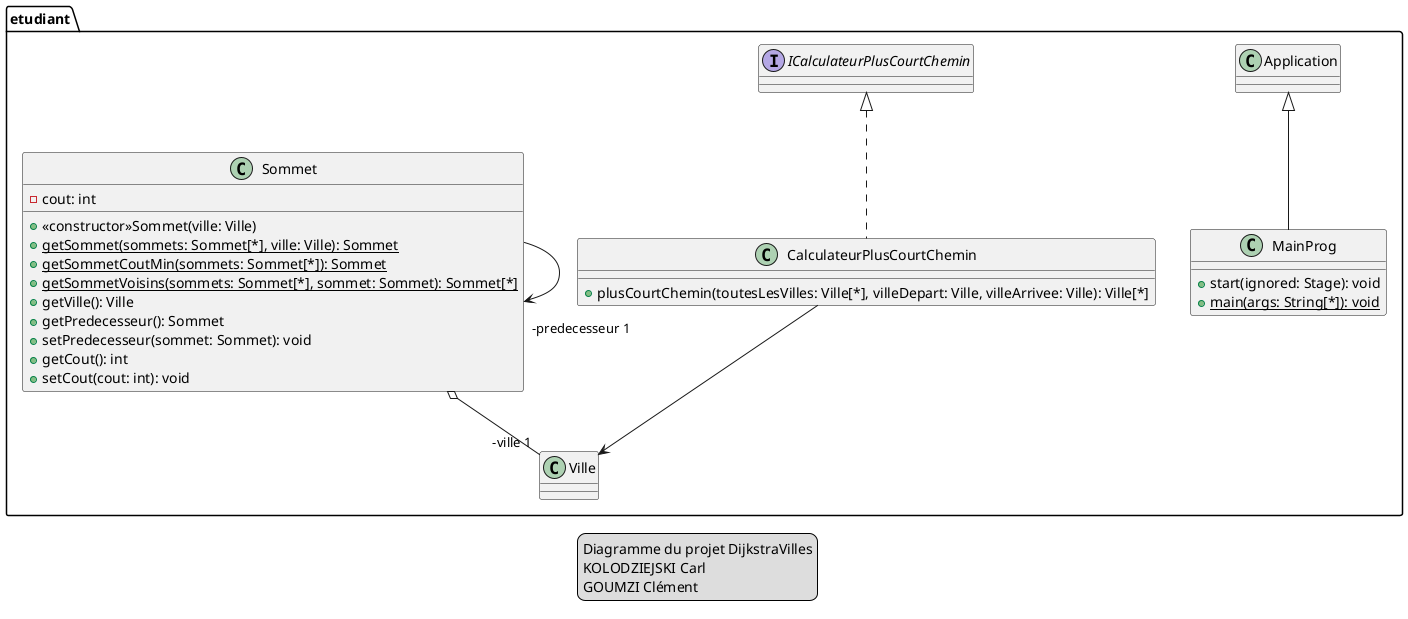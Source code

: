 @startuml
legend
    Diagramme du projet DijkstraVilles
    KOLODZIEJSKI Carl
    GOUMZI Clément
endlegend

package etudiant {
    class MainProg extends Application {
        +start(ignored: Stage): void
        +{static} main(args: String[*]): void
    }

    class CalculateurPlusCourtChemin implements ICalculateurPlusCourtChemin {
        +plusCourtChemin(toutesLesVilles: Ville[*], villeDepart: Ville, villeArrivee: Ville): Ville[*]
    }

    class Sommet {
        -cout: int

        +<<constructor>>Sommet(ville: Ville)
        +{static}getSommet(sommets: Sommet[*], ville: Ville): Sommet
        +{static}getSommetCoutMin(sommets: Sommet[*]): Sommet
        +{static}getSommetVoisins(sommets: Sommet[*], sommet: Sommet): Sommet[*]
        +getVille(): Ville
        +getPredecesseur(): Sommet
        +setPredecesseur(sommet: Sommet): void
        +getCout(): int
        +setCout(cout: int): void
    }

Sommet --> "-predecesseur 1" Sommet
Sommet o-- "-ville 1" Ville

CalculateurPlusCourtChemin --> Ville
}
@enduml